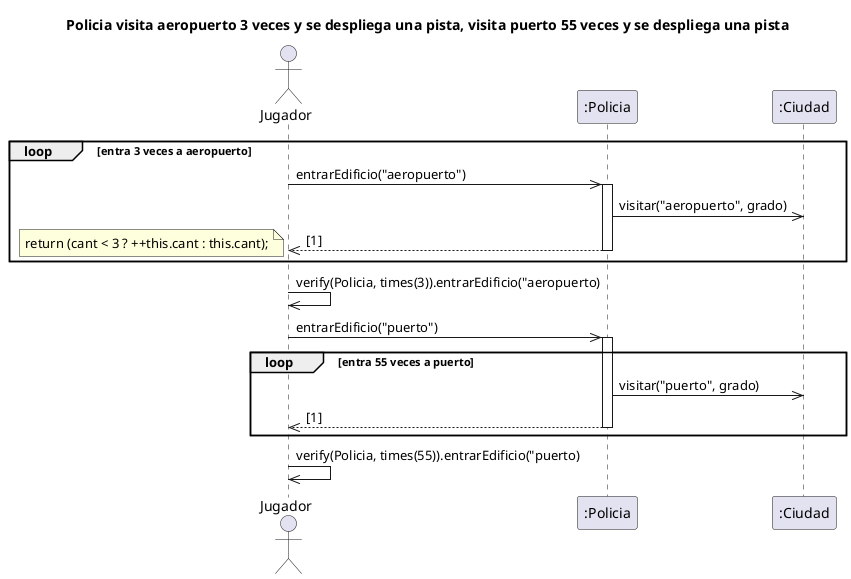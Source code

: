 @startuml
title Policia visita aeropuerto 3 veces y se despliega una pista, visita puerto 55 veces y se despliega una pista
actor "Jugador" as AlgoThief
participant ":Policia" as Policia
participant ":Ciudad" as Ciudad
loop entra 3 veces a aeropuerto
AlgoThief ->> Policia : entrarEdificio("aeropuerto")
activate Policia
    Policia ->> Ciudad : visitar("aeropuerto", grado)
    return[1]
    note left: return (cant < 3 ? ++this.cant : this.cant);
deactivate Policia
end
AlgoThief ->> AlgoThief : verify(Policia, times(3)).entrarEdificio("aeropuerto)
AlgoThief ->> Policia : entrarEdificio("puerto")
loop entra 55 veces a puerto
activate Policia
    Policia ->> Ciudad : visitar("puerto", grado)
    return[1]
deactivate Policia
end
AlgoThief ->> AlgoThief : verify(Policia, times(55)).entrarEdificio("puerto)

@enduml